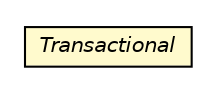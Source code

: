 #!/usr/local/bin/dot
#
# Class diagram 
# Generated by UMLGraph version R5_6_6-8-g8d7759 (http://www.umlgraph.org/)
#

digraph G {
	edge [fontname="Helvetica",fontsize=10,labelfontname="Helvetica",labelfontsize=10];
	node [fontname="Helvetica",fontsize=10,shape=plaintext];
	nodesep=0.25;
	ranksep=0.5;
	// org.dayatang.annotations.Transactional
	c5647 [label=<<table title="org.dayatang.annotations.Transactional" border="0" cellborder="1" cellspacing="0" cellpadding="2" port="p" bgcolor="lemonChiffon" href="./Transactional.html">
		<tr><td><table border="0" cellspacing="0" cellpadding="1">
<tr><td align="center" balign="center"><font face="Helvetica-Oblique"> Transactional </font></td></tr>
		</table></td></tr>
		</table>>, URL="./Transactional.html", fontname="Helvetica", fontcolor="black", fontsize=10.0];
}

